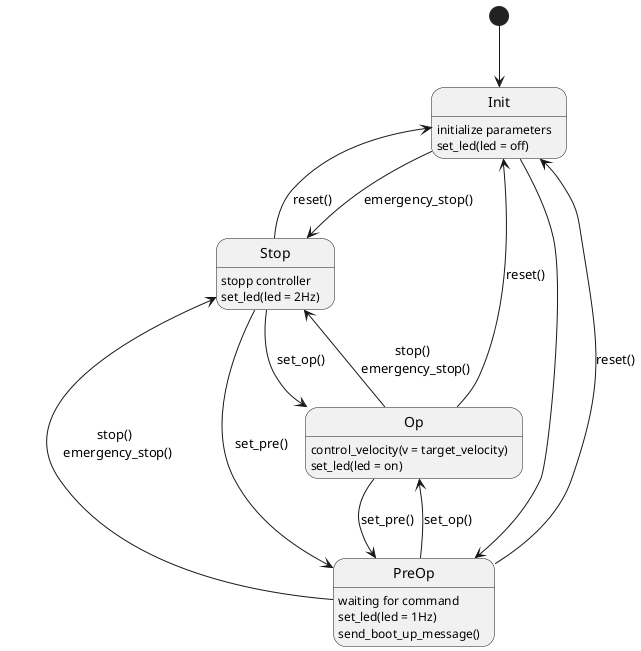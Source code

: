 @startuml

[*] --> Init
Init : initialize parameters
Stop: stopp controller
PreOp : waiting for command
Op : control_velocity(v = target_velocity)

Init : set_led(led = off)
Stop: set_led(led = 2Hz) 
PreOp : set_led(led = 1Hz) 
Op : set_led(led = on)

PreOp : send_boot_up_message()

Init --> PreOp
Init --> Stop : emergency_stop()
PreOp --> Op : set_op()
PreOp --> Stop : stop() \n emergency_stop()
PreOp --> Init : reset()

Op --> Init : reset()
Op --> Stop : stop() \n emergency_stop()
Op --> PreOp : set_pre()

Stop --> Op : set_op()
Stop --> PreOp : set_pre()
Stop --> Init : reset()

@enduml
